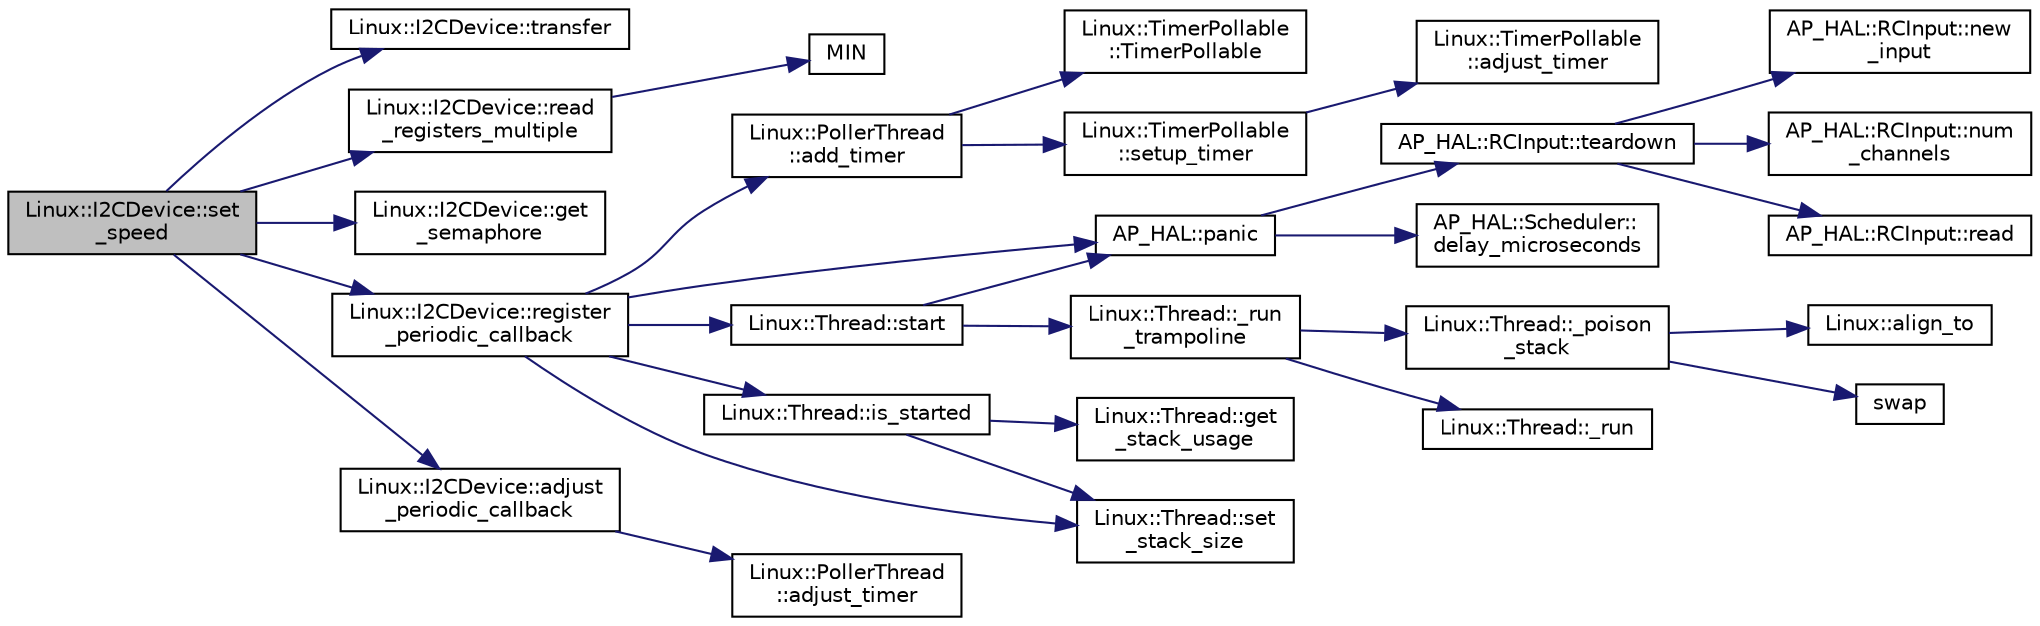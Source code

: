 digraph "Linux::I2CDevice::set_speed"
{
 // INTERACTIVE_SVG=YES
  edge [fontname="Helvetica",fontsize="10",labelfontname="Helvetica",labelfontsize="10"];
  node [fontname="Helvetica",fontsize="10",shape=record];
  rankdir="LR";
  Node1 [label="Linux::I2CDevice::set\l_speed",height=0.2,width=0.4,color="black", fillcolor="grey75", style="filled", fontcolor="black"];
  Node1 -> Node2 [color="midnightblue",fontsize="10",style="solid",fontname="Helvetica"];
  Node2 [label="Linux::I2CDevice::transfer",height=0.2,width=0.4,color="black", fillcolor="white", style="filled",URL="$classLinux_1_1I2CDevice.html#a32ba96afd0fd88f37039baaf259dbc28"];
  Node1 -> Node3 [color="midnightblue",fontsize="10",style="solid",fontname="Helvetica"];
  Node3 [label="Linux::I2CDevice::read\l_registers_multiple",height=0.2,width=0.4,color="black", fillcolor="white", style="filled",URL="$classLinux_1_1I2CDevice.html#a7fd51bddc00429635b457b3b3cb84122"];
  Node3 -> Node4 [color="midnightblue",fontsize="10",style="solid",fontname="Helvetica"];
  Node4 [label="MIN",height=0.2,width=0.4,color="black", fillcolor="white", style="filled",URL="$AP__Math_8h.html#a6b187a3fa1e9f663e89175e7e8e213d6"];
  Node1 -> Node5 [color="midnightblue",fontsize="10",style="solid",fontname="Helvetica"];
  Node5 [label="Linux::I2CDevice::get\l_semaphore",height=0.2,width=0.4,color="black", fillcolor="white", style="filled",URL="$classLinux_1_1I2CDevice.html#a5562f0280ec1fd1c0d649be26bc7d7eb"];
  Node1 -> Node6 [color="midnightblue",fontsize="10",style="solid",fontname="Helvetica"];
  Node6 [label="Linux::I2CDevice::register\l_periodic_callback",height=0.2,width=0.4,color="black", fillcolor="white", style="filled",URL="$classLinux_1_1I2CDevice.html#a8d25b8e9f1c692835534aa65cdc74f9b"];
  Node6 -> Node7 [color="midnightblue",fontsize="10",style="solid",fontname="Helvetica"];
  Node7 [label="Linux::PollerThread\l::add_timer",height=0.2,width=0.4,color="black", fillcolor="white", style="filled",URL="$classLinux_1_1PollerThread.html#acf9896662e9de3a070bf0c56ee33ac9b"];
  Node7 -> Node8 [color="midnightblue",fontsize="10",style="solid",fontname="Helvetica"];
  Node8 [label="Linux::TimerPollable\l::TimerPollable",height=0.2,width=0.4,color="black", fillcolor="white", style="filled",URL="$classLinux_1_1TimerPollable.html#abf3089dab751514d048f80b98941f101"];
  Node7 -> Node9 [color="midnightblue",fontsize="10",style="solid",fontname="Helvetica"];
  Node9 [label="Linux::TimerPollable\l::setup_timer",height=0.2,width=0.4,color="black", fillcolor="white", style="filled",URL="$classLinux_1_1TimerPollable.html#aede210356b091ef11f46aa73793cee69"];
  Node9 -> Node10 [color="midnightblue",fontsize="10",style="solid",fontname="Helvetica"];
  Node10 [label="Linux::TimerPollable\l::adjust_timer",height=0.2,width=0.4,color="black", fillcolor="white", style="filled",URL="$classLinux_1_1TimerPollable.html#ab4fdb7c8fdea2b648bbcd11a8efb787f"];
  Node6 -> Node11 [color="midnightblue",fontsize="10",style="solid",fontname="Helvetica"];
  Node11 [label="AP_HAL::panic",height=0.2,width=0.4,color="black", fillcolor="white", style="filled",URL="$namespaceAP__HAL.html#a71832f03d849a0c088f04fc98d3c8143"];
  Node11 -> Node12 [color="midnightblue",fontsize="10",style="solid",fontname="Helvetica"];
  Node12 [label="AP_HAL::RCInput::teardown",height=0.2,width=0.4,color="black", fillcolor="white", style="filled",URL="$classAP__HAL_1_1RCInput.html#a2bea13d38f2b9ae8bf5193a3a69f0a31"];
  Node12 -> Node13 [color="midnightblue",fontsize="10",style="solid",fontname="Helvetica"];
  Node13 [label="AP_HAL::RCInput::new\l_input",height=0.2,width=0.4,color="black", fillcolor="white", style="filled",URL="$classAP__HAL_1_1RCInput.html#aee1fade33080edef83dd7db0fad0f7da"];
  Node12 -> Node14 [color="midnightblue",fontsize="10",style="solid",fontname="Helvetica"];
  Node14 [label="AP_HAL::RCInput::num\l_channels",height=0.2,width=0.4,color="black", fillcolor="white", style="filled",URL="$classAP__HAL_1_1RCInput.html#ae55f959c6115c1f41783af3a2b6c4fcd"];
  Node12 -> Node15 [color="midnightblue",fontsize="10",style="solid",fontname="Helvetica"];
  Node15 [label="AP_HAL::RCInput::read",height=0.2,width=0.4,color="black", fillcolor="white", style="filled",URL="$classAP__HAL_1_1RCInput.html#a078fd7e6d2e6a899009ec674a8e03498"];
  Node11 -> Node16 [color="midnightblue",fontsize="10",style="solid",fontname="Helvetica"];
  Node16 [label="AP_HAL::Scheduler::\ldelay_microseconds",height=0.2,width=0.4,color="black", fillcolor="white", style="filled",URL="$classAP__HAL_1_1Scheduler.html#a78c4f1b1f192ac1c99544b6cc8f099b0"];
  Node6 -> Node17 [color="midnightblue",fontsize="10",style="solid",fontname="Helvetica"];
  Node17 [label="Linux::Thread::is_started",height=0.2,width=0.4,color="black", fillcolor="white", style="filled",URL="$classLinux_1_1Thread.html#a240d7b48a9a8eb43638f67295a1819e5"];
  Node17 -> Node18 [color="midnightblue",fontsize="10",style="solid",fontname="Helvetica"];
  Node18 [label="Linux::Thread::get\l_stack_usage",height=0.2,width=0.4,color="black", fillcolor="white", style="filled",URL="$classLinux_1_1Thread.html#a6884970a0811ae21953c57fb98aa6e96"];
  Node17 -> Node19 [color="midnightblue",fontsize="10",style="solid",fontname="Helvetica"];
  Node19 [label="Linux::Thread::set\l_stack_size",height=0.2,width=0.4,color="black", fillcolor="white", style="filled",URL="$classLinux_1_1Thread.html#a8d3282b714faaf68eae534e9276419f0"];
  Node6 -> Node19 [color="midnightblue",fontsize="10",style="solid",fontname="Helvetica"];
  Node6 -> Node20 [color="midnightblue",fontsize="10",style="solid",fontname="Helvetica"];
  Node20 [label="Linux::Thread::start",height=0.2,width=0.4,color="black", fillcolor="white", style="filled",URL="$classLinux_1_1Thread.html#a0d768b661886d6ef463a19d01f02fd3f"];
  Node20 -> Node11 [color="midnightblue",fontsize="10",style="solid",fontname="Helvetica"];
  Node20 -> Node21 [color="midnightblue",fontsize="10",style="solid",fontname="Helvetica"];
  Node21 [label="Linux::Thread::_run\l_trampoline",height=0.2,width=0.4,color="black", fillcolor="white", style="filled",URL="$classLinux_1_1Thread.html#a18067b247d564909ee4e17494be5116f"];
  Node21 -> Node22 [color="midnightblue",fontsize="10",style="solid",fontname="Helvetica"];
  Node22 [label="Linux::Thread::_poison\l_stack",height=0.2,width=0.4,color="black", fillcolor="white", style="filled",URL="$classLinux_1_1Thread.html#a18e058f2fff1d040f82725cdd03278c1"];
  Node22 -> Node23 [color="midnightblue",fontsize="10",style="solid",fontname="Helvetica"];
  Node23 [label="Linux::align_to",height=0.2,width=0.4,color="black", fillcolor="white", style="filled",URL="$namespaceLinux.html#aa34987ac24945c9252dbe37e6769381e"];
  Node22 -> Node24 [color="midnightblue",fontsize="10",style="solid",fontname="Helvetica"];
  Node24 [label="swap",height=0.2,width=0.4,color="black", fillcolor="white", style="filled",URL="$matrix__alg_8cpp.html#a4ae7bd9da0bae1b05a7c352df26008ff"];
  Node21 -> Node25 [color="midnightblue",fontsize="10",style="solid",fontname="Helvetica"];
  Node25 [label="Linux::Thread::_run",height=0.2,width=0.4,color="black", fillcolor="white", style="filled",URL="$classLinux_1_1Thread.html#accef76b1c9d5096cd4a16c679d3b6ff3"];
  Node1 -> Node26 [color="midnightblue",fontsize="10",style="solid",fontname="Helvetica"];
  Node26 [label="Linux::I2CDevice::adjust\l_periodic_callback",height=0.2,width=0.4,color="black", fillcolor="white", style="filled",URL="$classLinux_1_1I2CDevice.html#abea794cc411cd1fea48bd30c0c1518a9"];
  Node26 -> Node27 [color="midnightblue",fontsize="10",style="solid",fontname="Helvetica"];
  Node27 [label="Linux::PollerThread\l::adjust_timer",height=0.2,width=0.4,color="black", fillcolor="white", style="filled",URL="$classLinux_1_1PollerThread.html#a35d1aaf6a4c0669cc060c4ba18d6f10d"];
}
